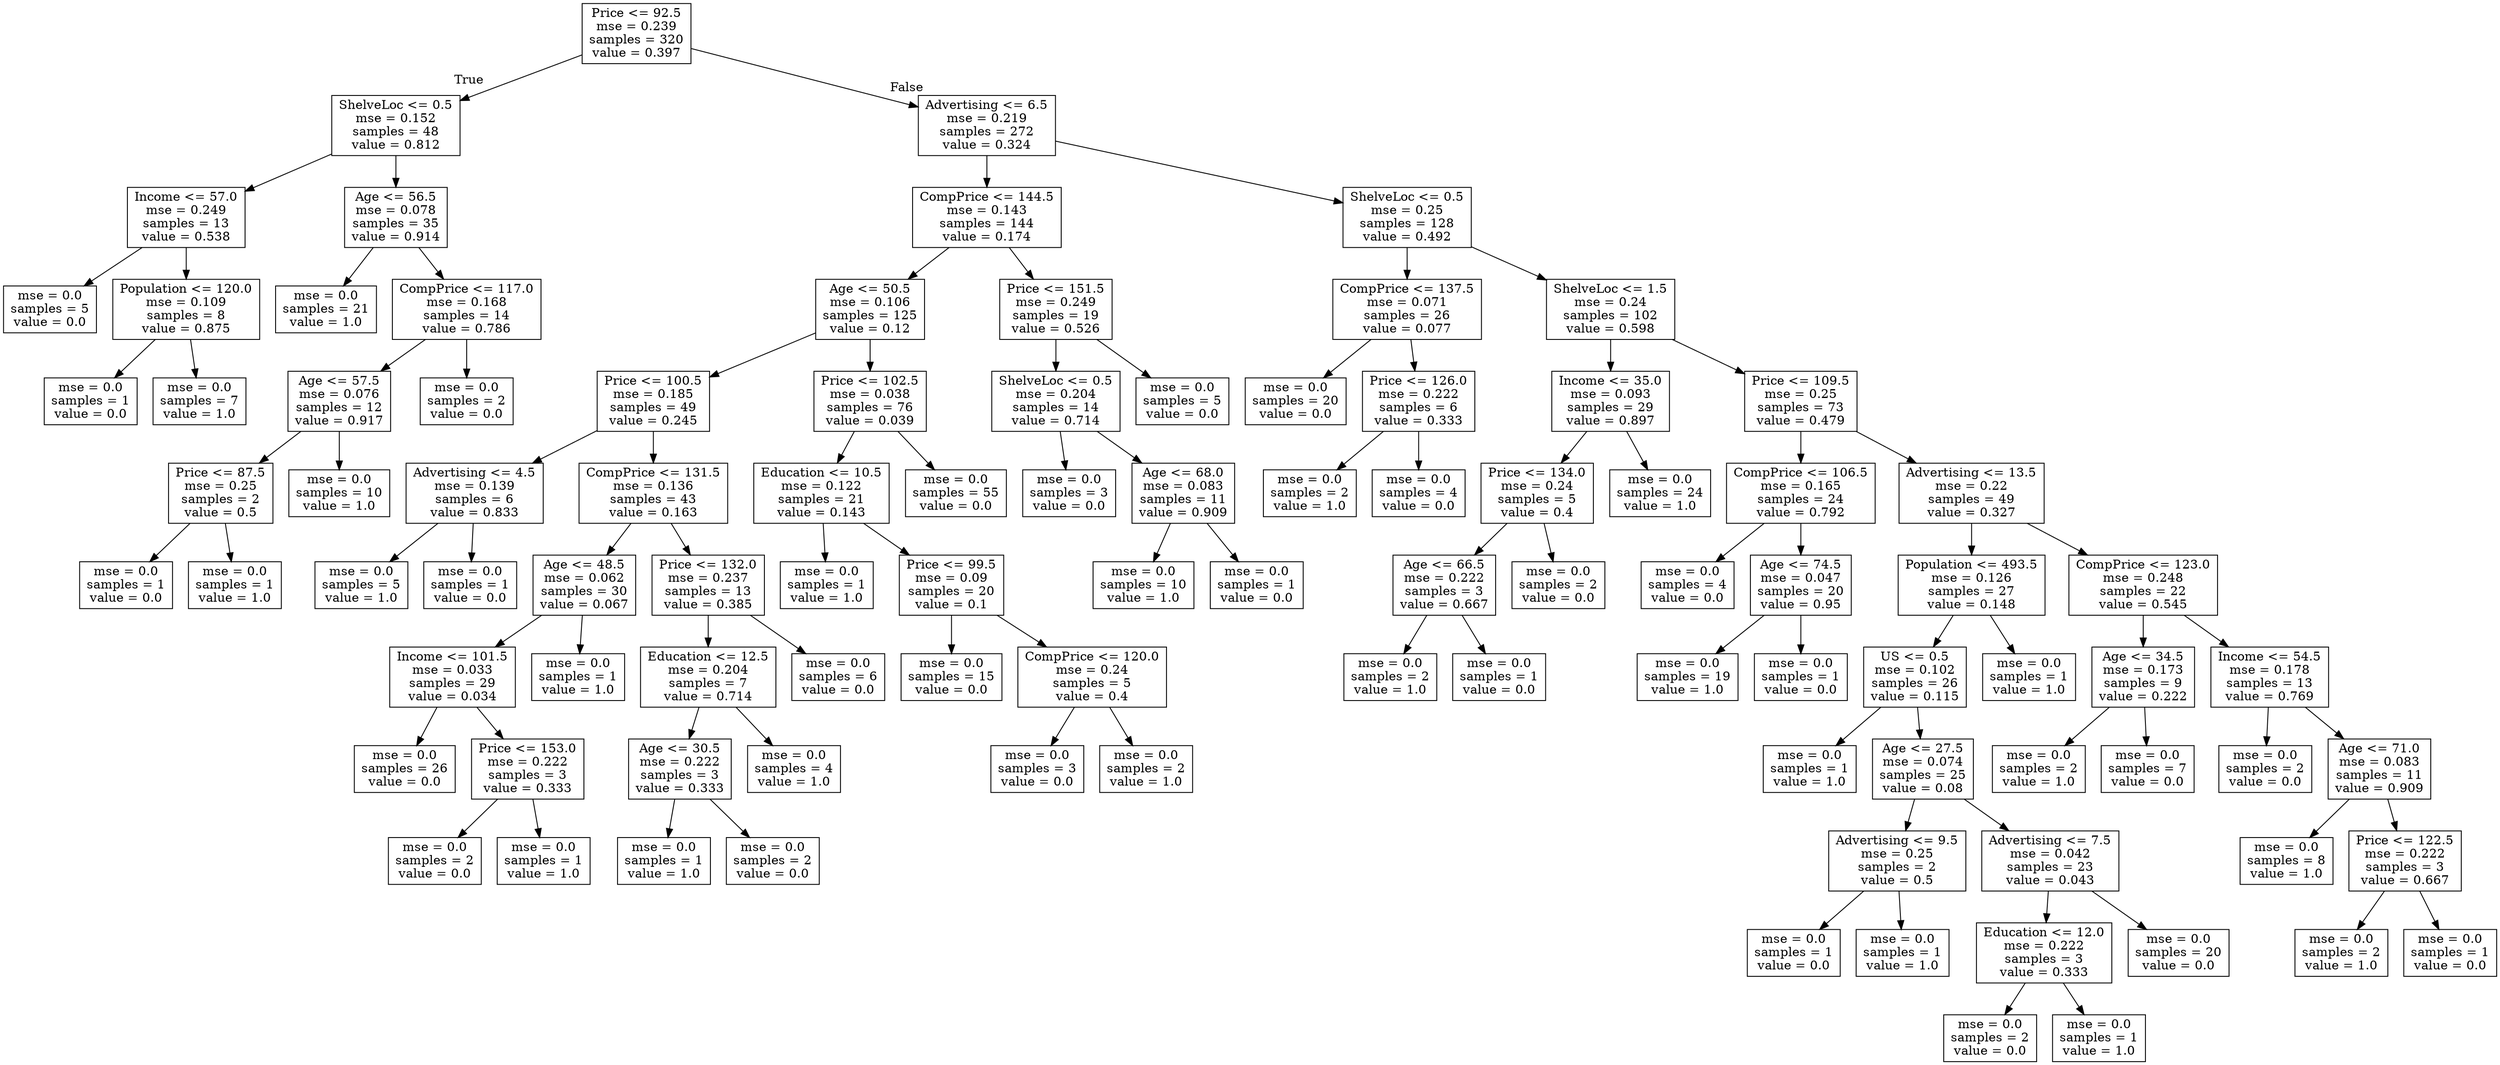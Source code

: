 digraph Tree {
node [shape=box] ;
0 [label="Price <= 92.5\nmse = 0.239\nsamples = 320\nvalue = 0.397"] ;
1 [label="ShelveLoc <= 0.5\nmse = 0.152\nsamples = 48\nvalue = 0.812"] ;
0 -> 1 [labeldistance=2.5, labelangle=45, headlabel="True"] ;
2 [label="Income <= 57.0\nmse = 0.249\nsamples = 13\nvalue = 0.538"] ;
1 -> 2 ;
3 [label="mse = 0.0\nsamples = 5\nvalue = 0.0"] ;
2 -> 3 ;
4 [label="Population <= 120.0\nmse = 0.109\nsamples = 8\nvalue = 0.875"] ;
2 -> 4 ;
5 [label="mse = 0.0\nsamples = 1\nvalue = 0.0"] ;
4 -> 5 ;
6 [label="mse = 0.0\nsamples = 7\nvalue = 1.0"] ;
4 -> 6 ;
7 [label="Age <= 56.5\nmse = 0.078\nsamples = 35\nvalue = 0.914"] ;
1 -> 7 ;
8 [label="mse = 0.0\nsamples = 21\nvalue = 1.0"] ;
7 -> 8 ;
9 [label="CompPrice <= 117.0\nmse = 0.168\nsamples = 14\nvalue = 0.786"] ;
7 -> 9 ;
10 [label="Age <= 57.5\nmse = 0.076\nsamples = 12\nvalue = 0.917"] ;
9 -> 10 ;
11 [label="Price <= 87.5\nmse = 0.25\nsamples = 2\nvalue = 0.5"] ;
10 -> 11 ;
12 [label="mse = 0.0\nsamples = 1\nvalue = 0.0"] ;
11 -> 12 ;
13 [label="mse = 0.0\nsamples = 1\nvalue = 1.0"] ;
11 -> 13 ;
14 [label="mse = 0.0\nsamples = 10\nvalue = 1.0"] ;
10 -> 14 ;
15 [label="mse = 0.0\nsamples = 2\nvalue = 0.0"] ;
9 -> 15 ;
16 [label="Advertising <= 6.5\nmse = 0.219\nsamples = 272\nvalue = 0.324"] ;
0 -> 16 [labeldistance=2.5, labelangle=-45, headlabel="False"] ;
17 [label="CompPrice <= 144.5\nmse = 0.143\nsamples = 144\nvalue = 0.174"] ;
16 -> 17 ;
18 [label="Age <= 50.5\nmse = 0.106\nsamples = 125\nvalue = 0.12"] ;
17 -> 18 ;
19 [label="Price <= 100.5\nmse = 0.185\nsamples = 49\nvalue = 0.245"] ;
18 -> 19 ;
20 [label="Advertising <= 4.5\nmse = 0.139\nsamples = 6\nvalue = 0.833"] ;
19 -> 20 ;
21 [label="mse = 0.0\nsamples = 5\nvalue = 1.0"] ;
20 -> 21 ;
22 [label="mse = 0.0\nsamples = 1\nvalue = 0.0"] ;
20 -> 22 ;
23 [label="CompPrice <= 131.5\nmse = 0.136\nsamples = 43\nvalue = 0.163"] ;
19 -> 23 ;
24 [label="Age <= 48.5\nmse = 0.062\nsamples = 30\nvalue = 0.067"] ;
23 -> 24 ;
25 [label="Income <= 101.5\nmse = 0.033\nsamples = 29\nvalue = 0.034"] ;
24 -> 25 ;
26 [label="mse = 0.0\nsamples = 26\nvalue = 0.0"] ;
25 -> 26 ;
27 [label="Price <= 153.0\nmse = 0.222\nsamples = 3\nvalue = 0.333"] ;
25 -> 27 ;
28 [label="mse = 0.0\nsamples = 2\nvalue = 0.0"] ;
27 -> 28 ;
29 [label="mse = 0.0\nsamples = 1\nvalue = 1.0"] ;
27 -> 29 ;
30 [label="mse = 0.0\nsamples = 1\nvalue = 1.0"] ;
24 -> 30 ;
31 [label="Price <= 132.0\nmse = 0.237\nsamples = 13\nvalue = 0.385"] ;
23 -> 31 ;
32 [label="Education <= 12.5\nmse = 0.204\nsamples = 7\nvalue = 0.714"] ;
31 -> 32 ;
33 [label="Age <= 30.5\nmse = 0.222\nsamples = 3\nvalue = 0.333"] ;
32 -> 33 ;
34 [label="mse = 0.0\nsamples = 1\nvalue = 1.0"] ;
33 -> 34 ;
35 [label="mse = 0.0\nsamples = 2\nvalue = 0.0"] ;
33 -> 35 ;
36 [label="mse = 0.0\nsamples = 4\nvalue = 1.0"] ;
32 -> 36 ;
37 [label="mse = 0.0\nsamples = 6\nvalue = 0.0"] ;
31 -> 37 ;
38 [label="Price <= 102.5\nmse = 0.038\nsamples = 76\nvalue = 0.039"] ;
18 -> 38 ;
39 [label="Education <= 10.5\nmse = 0.122\nsamples = 21\nvalue = 0.143"] ;
38 -> 39 ;
40 [label="mse = 0.0\nsamples = 1\nvalue = 1.0"] ;
39 -> 40 ;
41 [label="Price <= 99.5\nmse = 0.09\nsamples = 20\nvalue = 0.1"] ;
39 -> 41 ;
42 [label="mse = 0.0\nsamples = 15\nvalue = 0.0"] ;
41 -> 42 ;
43 [label="CompPrice <= 120.0\nmse = 0.24\nsamples = 5\nvalue = 0.4"] ;
41 -> 43 ;
44 [label="mse = 0.0\nsamples = 3\nvalue = 0.0"] ;
43 -> 44 ;
45 [label="mse = 0.0\nsamples = 2\nvalue = 1.0"] ;
43 -> 45 ;
46 [label="mse = 0.0\nsamples = 55\nvalue = 0.0"] ;
38 -> 46 ;
47 [label="Price <= 151.5\nmse = 0.249\nsamples = 19\nvalue = 0.526"] ;
17 -> 47 ;
48 [label="ShelveLoc <= 0.5\nmse = 0.204\nsamples = 14\nvalue = 0.714"] ;
47 -> 48 ;
49 [label="mse = 0.0\nsamples = 3\nvalue = 0.0"] ;
48 -> 49 ;
50 [label="Age <= 68.0\nmse = 0.083\nsamples = 11\nvalue = 0.909"] ;
48 -> 50 ;
51 [label="mse = 0.0\nsamples = 10\nvalue = 1.0"] ;
50 -> 51 ;
52 [label="mse = 0.0\nsamples = 1\nvalue = 0.0"] ;
50 -> 52 ;
53 [label="mse = 0.0\nsamples = 5\nvalue = 0.0"] ;
47 -> 53 ;
54 [label="ShelveLoc <= 0.5\nmse = 0.25\nsamples = 128\nvalue = 0.492"] ;
16 -> 54 ;
55 [label="CompPrice <= 137.5\nmse = 0.071\nsamples = 26\nvalue = 0.077"] ;
54 -> 55 ;
56 [label="mse = 0.0\nsamples = 20\nvalue = 0.0"] ;
55 -> 56 ;
57 [label="Price <= 126.0\nmse = 0.222\nsamples = 6\nvalue = 0.333"] ;
55 -> 57 ;
58 [label="mse = 0.0\nsamples = 2\nvalue = 1.0"] ;
57 -> 58 ;
59 [label="mse = 0.0\nsamples = 4\nvalue = 0.0"] ;
57 -> 59 ;
60 [label="ShelveLoc <= 1.5\nmse = 0.24\nsamples = 102\nvalue = 0.598"] ;
54 -> 60 ;
61 [label="Income <= 35.0\nmse = 0.093\nsamples = 29\nvalue = 0.897"] ;
60 -> 61 ;
62 [label="Price <= 134.0\nmse = 0.24\nsamples = 5\nvalue = 0.4"] ;
61 -> 62 ;
63 [label="Age <= 66.5\nmse = 0.222\nsamples = 3\nvalue = 0.667"] ;
62 -> 63 ;
64 [label="mse = 0.0\nsamples = 2\nvalue = 1.0"] ;
63 -> 64 ;
65 [label="mse = 0.0\nsamples = 1\nvalue = 0.0"] ;
63 -> 65 ;
66 [label="mse = 0.0\nsamples = 2\nvalue = 0.0"] ;
62 -> 66 ;
67 [label="mse = 0.0\nsamples = 24\nvalue = 1.0"] ;
61 -> 67 ;
68 [label="Price <= 109.5\nmse = 0.25\nsamples = 73\nvalue = 0.479"] ;
60 -> 68 ;
69 [label="CompPrice <= 106.5\nmse = 0.165\nsamples = 24\nvalue = 0.792"] ;
68 -> 69 ;
70 [label="mse = 0.0\nsamples = 4\nvalue = 0.0"] ;
69 -> 70 ;
71 [label="Age <= 74.5\nmse = 0.047\nsamples = 20\nvalue = 0.95"] ;
69 -> 71 ;
72 [label="mse = 0.0\nsamples = 19\nvalue = 1.0"] ;
71 -> 72 ;
73 [label="mse = 0.0\nsamples = 1\nvalue = 0.0"] ;
71 -> 73 ;
74 [label="Advertising <= 13.5\nmse = 0.22\nsamples = 49\nvalue = 0.327"] ;
68 -> 74 ;
75 [label="Population <= 493.5\nmse = 0.126\nsamples = 27\nvalue = 0.148"] ;
74 -> 75 ;
76 [label="US <= 0.5\nmse = 0.102\nsamples = 26\nvalue = 0.115"] ;
75 -> 76 ;
77 [label="mse = 0.0\nsamples = 1\nvalue = 1.0"] ;
76 -> 77 ;
78 [label="Age <= 27.5\nmse = 0.074\nsamples = 25\nvalue = 0.08"] ;
76 -> 78 ;
79 [label="Advertising <= 9.5\nmse = 0.25\nsamples = 2\nvalue = 0.5"] ;
78 -> 79 ;
80 [label="mse = 0.0\nsamples = 1\nvalue = 0.0"] ;
79 -> 80 ;
81 [label="mse = 0.0\nsamples = 1\nvalue = 1.0"] ;
79 -> 81 ;
82 [label="Advertising <= 7.5\nmse = 0.042\nsamples = 23\nvalue = 0.043"] ;
78 -> 82 ;
83 [label="Education <= 12.0\nmse = 0.222\nsamples = 3\nvalue = 0.333"] ;
82 -> 83 ;
84 [label="mse = 0.0\nsamples = 2\nvalue = 0.0"] ;
83 -> 84 ;
85 [label="mse = 0.0\nsamples = 1\nvalue = 1.0"] ;
83 -> 85 ;
86 [label="mse = 0.0\nsamples = 20\nvalue = 0.0"] ;
82 -> 86 ;
87 [label="mse = 0.0\nsamples = 1\nvalue = 1.0"] ;
75 -> 87 ;
88 [label="CompPrice <= 123.0\nmse = 0.248\nsamples = 22\nvalue = 0.545"] ;
74 -> 88 ;
89 [label="Age <= 34.5\nmse = 0.173\nsamples = 9\nvalue = 0.222"] ;
88 -> 89 ;
90 [label="mse = 0.0\nsamples = 2\nvalue = 1.0"] ;
89 -> 90 ;
91 [label="mse = 0.0\nsamples = 7\nvalue = 0.0"] ;
89 -> 91 ;
92 [label="Income <= 54.5\nmse = 0.178\nsamples = 13\nvalue = 0.769"] ;
88 -> 92 ;
93 [label="mse = 0.0\nsamples = 2\nvalue = 0.0"] ;
92 -> 93 ;
94 [label="Age <= 71.0\nmse = 0.083\nsamples = 11\nvalue = 0.909"] ;
92 -> 94 ;
95 [label="mse = 0.0\nsamples = 8\nvalue = 1.0"] ;
94 -> 95 ;
96 [label="Price <= 122.5\nmse = 0.222\nsamples = 3\nvalue = 0.667"] ;
94 -> 96 ;
97 [label="mse = 0.0\nsamples = 2\nvalue = 1.0"] ;
96 -> 97 ;
98 [label="mse = 0.0\nsamples = 1\nvalue = 0.0"] ;
96 -> 98 ;
}